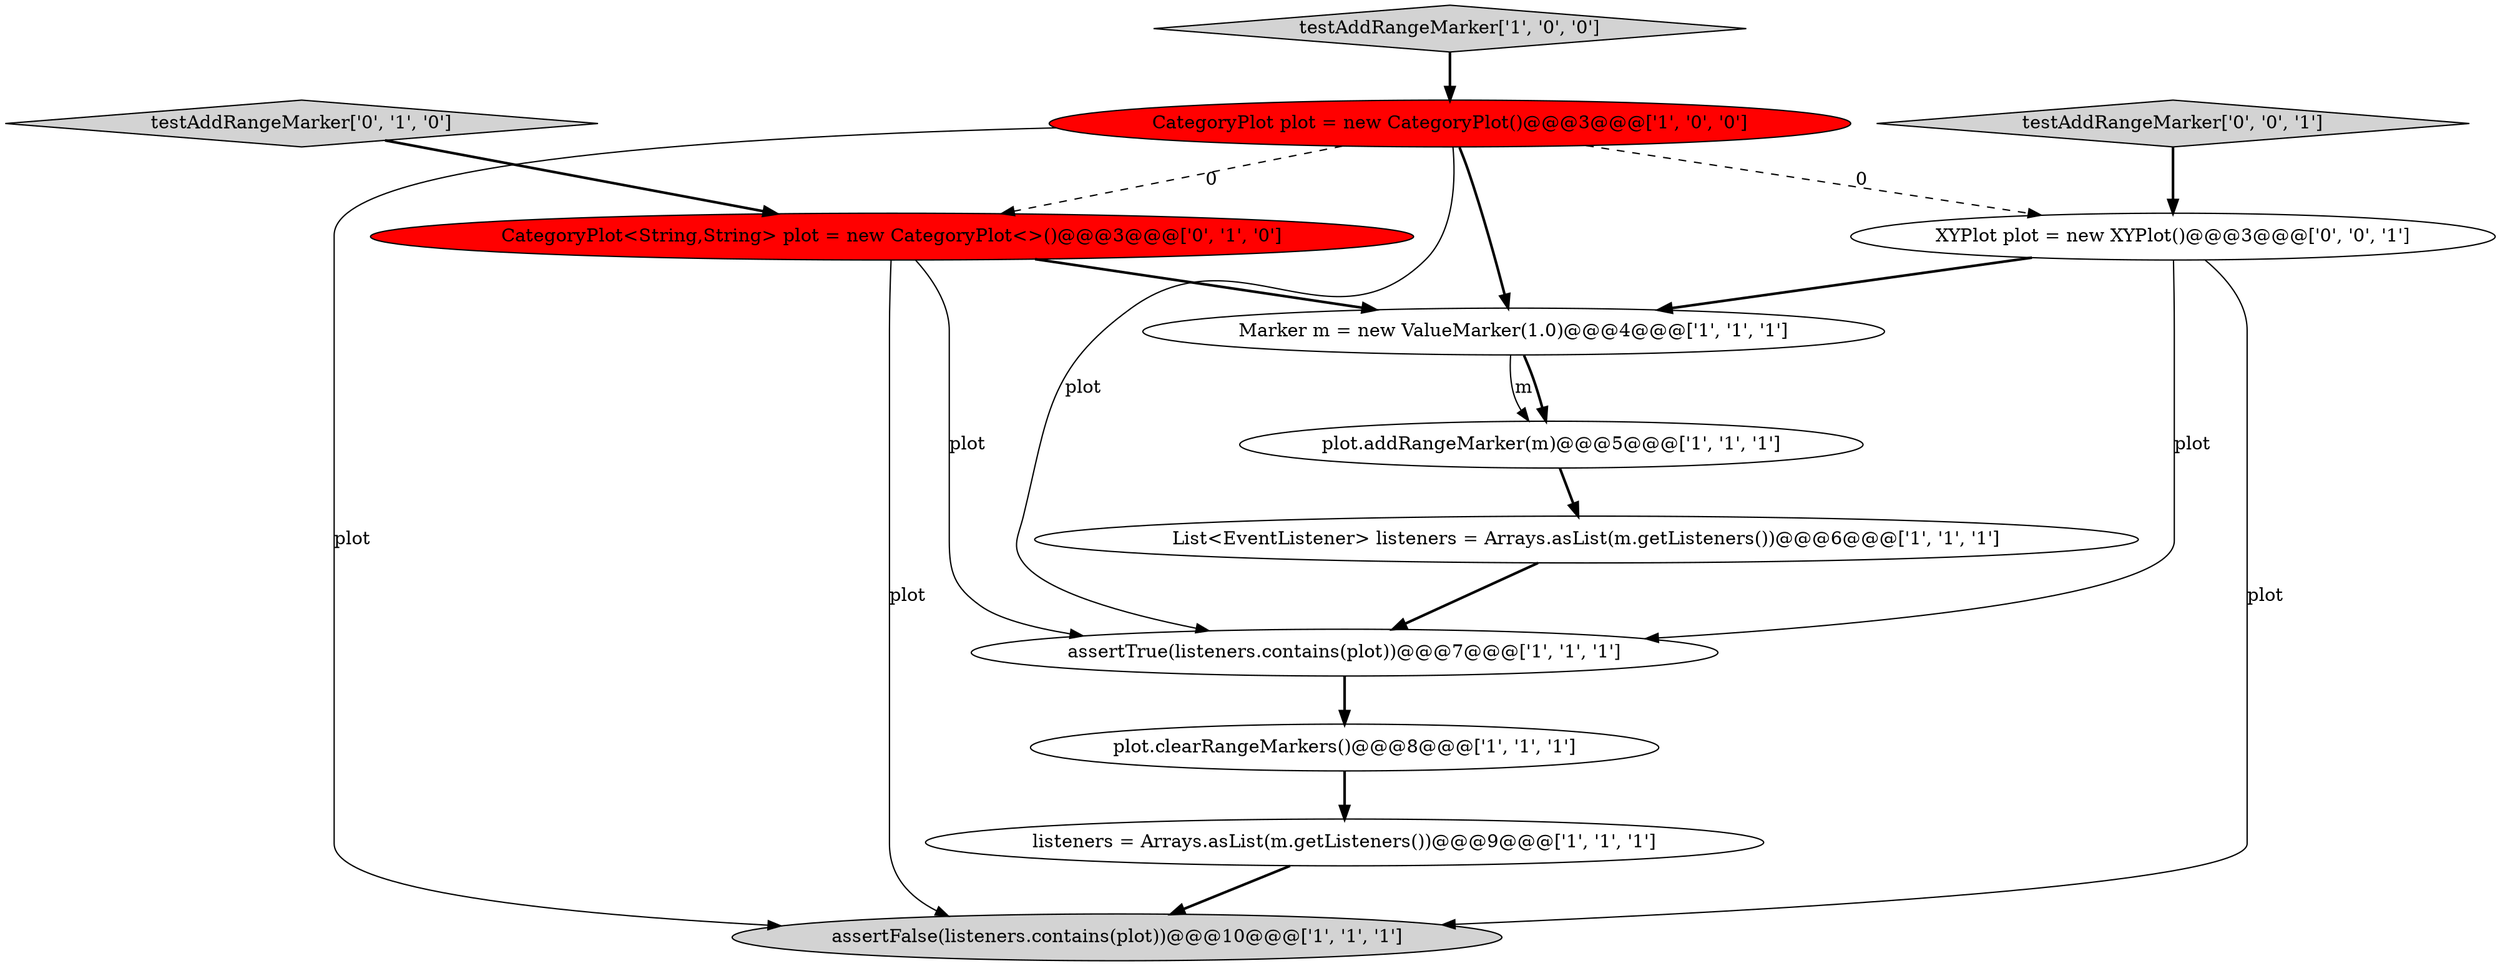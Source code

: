 digraph {
3 [style = filled, label = "Marker m = new ValueMarker(1.0)@@@4@@@['1', '1', '1']", fillcolor = white, shape = ellipse image = "AAA0AAABBB1BBB"];
4 [style = filled, label = "assertFalse(listeners.contains(plot))@@@10@@@['1', '1', '1']", fillcolor = lightgray, shape = ellipse image = "AAA0AAABBB1BBB"];
11 [style = filled, label = "testAddRangeMarker['0', '0', '1']", fillcolor = lightgray, shape = diamond image = "AAA0AAABBB3BBB"];
10 [style = filled, label = "testAddRangeMarker['0', '1', '0']", fillcolor = lightgray, shape = diamond image = "AAA0AAABBB2BBB"];
5 [style = filled, label = "plot.addRangeMarker(m)@@@5@@@['1', '1', '1']", fillcolor = white, shape = ellipse image = "AAA0AAABBB1BBB"];
0 [style = filled, label = "testAddRangeMarker['1', '0', '0']", fillcolor = lightgray, shape = diamond image = "AAA0AAABBB1BBB"];
12 [style = filled, label = "XYPlot plot = new XYPlot()@@@3@@@['0', '0', '1']", fillcolor = white, shape = ellipse image = "AAA0AAABBB3BBB"];
8 [style = filled, label = "listeners = Arrays.asList(m.getListeners())@@@9@@@['1', '1', '1']", fillcolor = white, shape = ellipse image = "AAA0AAABBB1BBB"];
7 [style = filled, label = "plot.clearRangeMarkers()@@@8@@@['1', '1', '1']", fillcolor = white, shape = ellipse image = "AAA0AAABBB1BBB"];
2 [style = filled, label = "CategoryPlot plot = new CategoryPlot()@@@3@@@['1', '0', '0']", fillcolor = red, shape = ellipse image = "AAA1AAABBB1BBB"];
1 [style = filled, label = "List<EventListener> listeners = Arrays.asList(m.getListeners())@@@6@@@['1', '1', '1']", fillcolor = white, shape = ellipse image = "AAA0AAABBB1BBB"];
6 [style = filled, label = "assertTrue(listeners.contains(plot))@@@7@@@['1', '1', '1']", fillcolor = white, shape = ellipse image = "AAA0AAABBB1BBB"];
9 [style = filled, label = "CategoryPlot<String,String> plot = new CategoryPlot<>()@@@3@@@['0', '1', '0']", fillcolor = red, shape = ellipse image = "AAA1AAABBB2BBB"];
9->4 [style = solid, label="plot"];
2->4 [style = solid, label="plot"];
2->3 [style = bold, label=""];
0->2 [style = bold, label=""];
2->6 [style = solid, label="plot"];
12->6 [style = solid, label="plot"];
11->12 [style = bold, label=""];
3->5 [style = solid, label="m"];
7->8 [style = bold, label=""];
12->4 [style = solid, label="plot"];
9->6 [style = solid, label="plot"];
5->1 [style = bold, label=""];
2->12 [style = dashed, label="0"];
3->5 [style = bold, label=""];
1->6 [style = bold, label=""];
2->9 [style = dashed, label="0"];
9->3 [style = bold, label=""];
10->9 [style = bold, label=""];
12->3 [style = bold, label=""];
8->4 [style = bold, label=""];
6->7 [style = bold, label=""];
}
